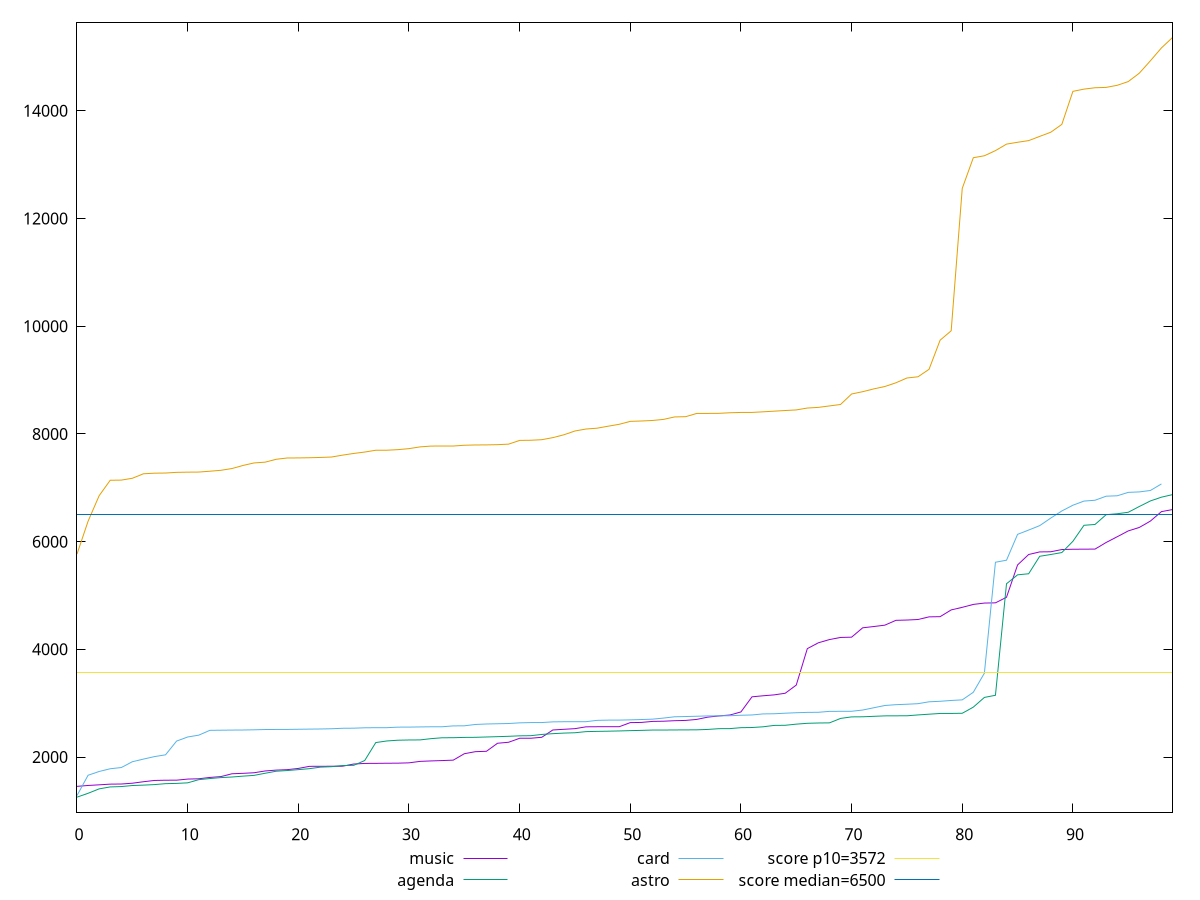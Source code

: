 reset

$music <<EOF
0 1456.359
1 1472.8139999999999
2 1484.655
3 1497.4830000000002
4 1499.8740000000003
5 1514.634
6 1542.1550000000002
7 1565.9279999999999
8 1570.3319999999999
9 1571.19
10 1591.3920000000003
11 1596.993
12 1621.815
13 1637.699
14 1690.2110000000002
15 1698.2710000000002
16 1708.8390000000002
17 1742.1949999999997
18 1757.9434999999999
19 1766.4239999999998
20 1789.1059999999998
21 1827.8485
22 1828.8984999999998
23 1829.6399999999999
24 1830.6495
25 1870.6875000000002
26 1882.2415
27 1883.4095
28 1885.7355000000002
29 1886.9689999999998
30 1892.9199999999996
31 1920.15
32 1928.5990000000002
33 1935.257
34 1943.0600000000004
35 2062.2650000000003
36 2100.3274999999994
37 2107.4775
38 2256.7825000000003
39 2275.0730000000003
40 2349.4080000000004
41 2349.522
42 2367.645
43 2503.4260000000004
44 2515.9180000000006
45 2527.7560000000003
46 2561.7949999999996
47 2563.522
48 2563.974
49 2564.1100000000006
50 2640.077
51 2643.27
52 2662.2470000000003
53 2665.7740000000003
54 2675.4379999999996
55 2680.6320000000005
56 2699.3
57 2741.608
58 2764.11
59 2781.1820000000002
60 2838.472
61 3118.906
62 3138.294
63 3154.965
64 3185.1220000000008
65 3337.3690000000006
66 4013.9900000000007
67 4122.503000000001
68 4182.103
69 4221.403
70 4226.615
71 4400.298
72 4424.034999999999
73 4449.48
74 4539.133
75 4544.695000000001
76 4554.625999999998
77 4603.628000000001
78 4607.411000000001
79 4732.799
80 4780.630999999999
81 4834.735000000001
82 4859.812000000001
83 4863.990999999999
84 4968.092
85 5567.946999999999
86 5761.704
87 5809.825
88 5812.553000000001
89 5853.7029999999995
90 5859.425
91 5860.562
92 5862.063999999999
93 5984.914
94 6091.198
95 6199.588
96 6264.239
97 6382.0509999999995
98 6557.758
99 6597.017999999997
EOF

$agenda <<EOF
0 1255.937
1 1327.54
2 1409.5880000000002
3 1445.8740000000003
4 1452.408
5 1471.758
6 1479.219
7 1489.122
8 1506.4620000000002
9 1511.1929999999998
10 1521.666
11 1580.655
12 1601.144
13 1619.0640000000003
14 1629.7355000000002
15 1645.905
16 1660.2869999999998
17 1699.395
18 1737.4095000000002
19 1749.9340000000002
20 1766.9679999999998
21 1784.7424999999998
22 1813.1704999999997
23 1821.466
24 1842.6300000000003
25 1846.345
26 1935.9835
27 2269.4199999999996
28 2299.309
29 2313.037
30 2317.434
31 2318.793
32 2342.3859999999995
33 2358.6180000000004
34 2359.6899999999996
35 2365.2239999999997
36 2366.8460000000005
37 2372.9979999999996
38 2379.2480000000005
39 2385.605
40 2394.5780000000004
41 2397.16
42 2420.036
43 2434.742
44 2445.441
45 2451.8959999999997
46 2472.646
47 2477.2799999999993
48 2480.702
49 2485.206
50 2491.112
51 2495.768
52 2501.844
53 2502.108
54 2503.586
55 2504.8059999999996
56 2506.076
57 2513.26
58 2527.3720000000003
59 2528.684
60 2546.0730000000003
61 2548.884
62 2562.208
63 2587.9750000000004
64 2590.3140000000003
65 2611.486
66 2627.2819999999997
67 2632.7699999999995
68 2635.5019999999995
69 2717.8709999999996
70 2746.3599999999997
71 2748.254
72 2756.6980000000003
73 2765.152
74 2766.3489999999993
75 2766.728
76 2782.677
77 2796.3779999999997
78 2809.866
79 2810.484
80 2813.667
81 2927.674
82 3107.7459999999996
83 3147.6029999999996
84 5218.717000000001
85 5384.217
86 5403.92
87 5728.539000000001
88 5761.565000000001
89 5798.112999999999
90 6007.174000000001
91 6303.946000000001
92 6319.67
93 6500.804000000001
94 6518.209
95 6545.775999999999
96 6653.352
97 6756.057999999999
98 6826.084000000001
99 6873.472
EOF

$card <<EOF
0 1285.1309999999999
1 1662.446
2 1732.8494999999996
3 1783.1490000000001
4 1805.6889999999999
5 1913.6550000000002
6 1962.4499999999998
7 2008.7615
8 2041.9055000000003
9 2297.193
10 2372.97
11 2406.9550000000004
12 2496.388
13 2498.96
14 2501.276
15 2502.721
16 2506.506
17 2511.608
18 2512.838
19 2513.5960000000005
20 2516.5280000000002
21 2519.3439999999996
22 2521.6678
23 2525.9
24 2534.92
25 2536.584
26 2543.8100000000004
27 2545.6790000000005
28 2545.8689999999997
29 2555.8820000000005
30 2556.51
31 2559.865
32 2562.592
33 2563.116
34 2579.054
35 2580.547
36 2605.504
37 2614.3244000000004
38 2618.9399999999996
39 2623.218
40 2635.6290000000004
41 2640.3540000000003
42 2641.11
43 2653.8779999999997
44 2656.5199999999995
45 2656.6720000000005
46 2657.3810000000003
47 2681.9439999999995
48 2686.036
49 2686.7419999999993
50 2691.264
51 2697.234
52 2703.988
53 2724.2139999999995
54 2748.185
55 2752.791
56 2758.222
57 2764.534
58 2765.6670000000004
59 2767.8440000000005
60 2776.6349999999998
61 2781.96
62 2801.6620000000003
63 2804.543
64 2814.902
65 2823.6040000000003
66 2829.8430000000003
67 2831.6100000000006
68 2848.995
69 2849.5199999999995
70 2850.592
71 2873.505
72 2915.63
73 2957.708
74 2972.920000000001
75 2981.182
76 2991.6240000000003
77 3026.6899999999996
78 3035.995
79 3051.092
80 3062.527000000001
81 3203.637
82 3558.111
83 5617.921
84 5655.822999999999
85 6135.99
86 6215.770000000001
87 6298.014
88 6438.321
89 6570.424999999999
90 6677.116999999999
91 6753.61
92 6769.093000000001
93 6844.293999999999
94 6851.985999999999
95 6915.19
96 6923.995
97 6950.407000000001
98 7072.123
EOF

$astro <<EOF
0 5769.343000000001
1 6379.090999999999
2 6852.807000000001
3 7140.084
4 7142.948
5 7177.004
6 7260.356
7 7271.732
8 7274.232
9 7287.051
10 7290.712000000001
11 7292.415999999999
12 7307.937999999999
13 7325.031999999999
14 7357.796
15 7415.074
16 7461.891999999999
17 7476.188
18 7529.7880000000005
19 7553.7469999999985
20 7555.139999999999
21 7558.48
22 7563.835999999999
23 7571.684
24 7606.865999999999
25 7637.8240000000005
26 7663.964
27 7697.648999999999
28 7697.996000000001
29 7708.6
30 7727.528000000001
31 7759.844
32 7775.025
33 7775.300000000001
34 7775.8640000000005
35 7790.271999999998
36 7795.603999999999
37 7796.867999999999
38 7801.164000000001
39 7810.716
40 7880.397999999999
41 7883.052
42 7893.388000000001
43 7931.739999999999
44 7984.798
45 8055.276000000002
46 8091.532000000001
47 8107.1720000000005
48 8144.028
49 8179.361999999999
50 8234.037999999999
51 8240.62
52 8250.228
53 8270.232
54 8316.022
55 8320.856
56 8380.772
57 8381.507999999998
58 8382.912
59 8393.601
60 8399.431999999997
61 8400.02
62 8411.180000000002
63 8423.315999999999
64 8435.126
65 8446.337000000001
66 8481.328999999998
67 8493.469000000001
68 8520.625000000002
69 8547.184
70 8742.030000000002
71 8784.850999999999
72 8836.612
73 8881.052
74 8949.752000000002
75 9039.215000000006
76 9061.572
77 9200.986999999997
78 9741.226000000002
79 9916.228000000001
80 12559.985999999999
81 13129.32
82 13165.985
83 13261.603999999998
84 13382.057999999999
85 13416.332000000002
86 13447.216
87 13525.653000000002
88 13602.89
89 13748.895
90 14361.815
91 14403.273
92 14428.701000000001
93 14435.190999999997
94 14474.060000000001
95 14543.594000000001
96 14699.292000000001
97 14928.947000000002
98 15168.506999999998
99 15361.995000000003
EOF

set key outside below
set xrange [0:99]
set yrange [973.8158399999998:15644.116160000003]
set trange [973.8158399999998:15644.116160000003]
set terminal svg size 640, 560 enhanced background rgb 'white'
set output "reports/report_00027_2021-02-24T12-40-31.850Z/first-cpu-idle/comparison/sorted/all_raw.svg"

plot $music title "music" with line, \
     $agenda title "agenda" with line, \
     $card title "card" with line, \
     $astro title "astro" with line, \
     3572 title "score p10=3572", \
     6500 title "score median=6500"

reset
